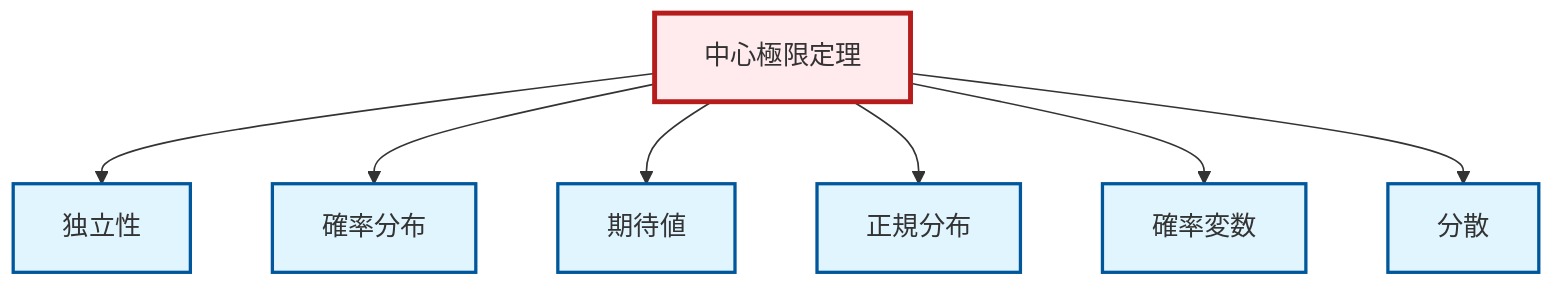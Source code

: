 graph TD
    classDef definition fill:#e1f5fe,stroke:#01579b,stroke-width:2px
    classDef theorem fill:#f3e5f5,stroke:#4a148c,stroke-width:2px
    classDef axiom fill:#fff3e0,stroke:#e65100,stroke-width:2px
    classDef example fill:#e8f5e9,stroke:#1b5e20,stroke-width:2px
    classDef current fill:#ffebee,stroke:#b71c1c,stroke-width:3px
    def-normal-distribution["正規分布"]:::definition
    def-independence["独立性"]:::definition
    thm-central-limit["中心極限定理"]:::theorem
    def-variance["分散"]:::definition
    def-probability-distribution["確率分布"]:::definition
    def-random-variable["確率変数"]:::definition
    def-expectation["期待値"]:::definition
    thm-central-limit --> def-independence
    thm-central-limit --> def-probability-distribution
    thm-central-limit --> def-expectation
    thm-central-limit --> def-normal-distribution
    thm-central-limit --> def-random-variable
    thm-central-limit --> def-variance
    class thm-central-limit current